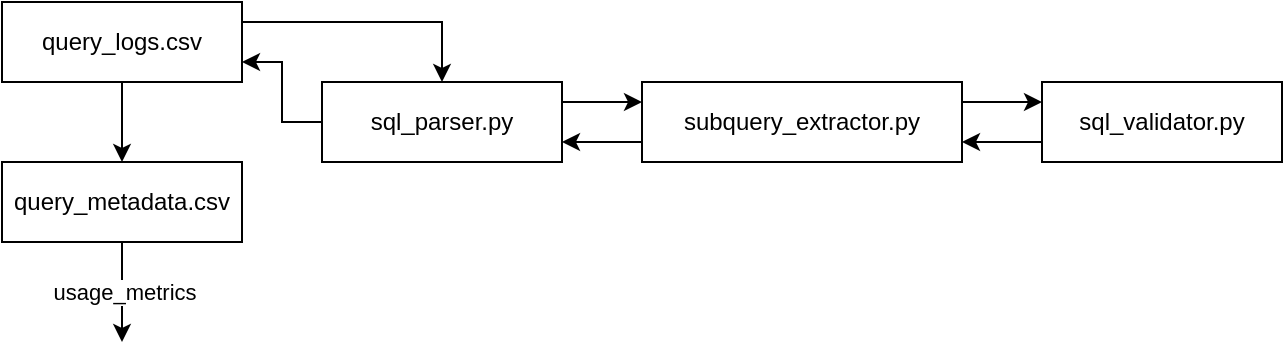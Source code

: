 <mxfile version="21.2.3" type="github">
  <diagram name="Page-1" id="D-pjelNsMatxVPMqzwZg">
    <mxGraphModel dx="954" dy="648" grid="1" gridSize="10" guides="1" tooltips="1" connect="1" arrows="1" fold="1" page="1" pageScale="1" pageWidth="827" pageHeight="1169" math="0" shadow="0">
      <root>
        <mxCell id="0" />
        <mxCell id="1" parent="0" />
        <mxCell id="i761eZ6f-i7EZocD_z5r-4" style="edgeStyle=orthogonalEdgeStyle;rounded=0;orthogonalLoop=1;jettySize=auto;html=1;exitX=1;exitY=0.25;exitDx=0;exitDy=0;entryX=0.5;entryY=0;entryDx=0;entryDy=0;" edge="1" parent="1" source="tZEQznz_9TnHyVrWlQg--1" target="tZEQznz_9TnHyVrWlQg--3">
          <mxGeometry relative="1" as="geometry" />
        </mxCell>
        <mxCell id="i761eZ6f-i7EZocD_z5r-10" style="edgeStyle=orthogonalEdgeStyle;rounded=0;orthogonalLoop=1;jettySize=auto;html=1;exitX=0.5;exitY=1;exitDx=0;exitDy=0;entryX=0.5;entryY=0;entryDx=0;entryDy=0;" edge="1" parent="1" source="tZEQznz_9TnHyVrWlQg--1" target="tZEQznz_9TnHyVrWlQg--2">
          <mxGeometry relative="1" as="geometry" />
        </mxCell>
        <mxCell id="tZEQznz_9TnHyVrWlQg--1" value="query_logs.csv" style="rounded=0;whiteSpace=wrap;html=1;" parent="1" vertex="1">
          <mxGeometry x="120" y="200" width="120" height="40" as="geometry" />
        </mxCell>
        <mxCell id="i761eZ6f-i7EZocD_z5r-11" value="usage_metrics" style="edgeStyle=orthogonalEdgeStyle;rounded=0;orthogonalLoop=1;jettySize=auto;html=1;exitX=0.5;exitY=1;exitDx=0;exitDy=0;" edge="1" parent="1" source="tZEQznz_9TnHyVrWlQg--2">
          <mxGeometry relative="1" as="geometry">
            <mxPoint x="180" y="370" as="targetPoint" />
          </mxGeometry>
        </mxCell>
        <mxCell id="tZEQznz_9TnHyVrWlQg--2" value="query_metadata.csv" style="rounded=0;whiteSpace=wrap;html=1;" parent="1" vertex="1">
          <mxGeometry x="120" y="280" width="120" height="40" as="geometry" />
        </mxCell>
        <mxCell id="i761eZ6f-i7EZocD_z5r-5" style="edgeStyle=orthogonalEdgeStyle;rounded=0;orthogonalLoop=1;jettySize=auto;html=1;entryX=1;entryY=0.75;entryDx=0;entryDy=0;" edge="1" parent="1" source="tZEQznz_9TnHyVrWlQg--3" target="tZEQznz_9TnHyVrWlQg--1">
          <mxGeometry relative="1" as="geometry" />
        </mxCell>
        <mxCell id="i761eZ6f-i7EZocD_z5r-6" style="edgeStyle=orthogonalEdgeStyle;rounded=0;orthogonalLoop=1;jettySize=auto;html=1;exitX=1;exitY=0.25;exitDx=0;exitDy=0;entryX=0;entryY=0.25;entryDx=0;entryDy=0;" edge="1" parent="1" source="tZEQznz_9TnHyVrWlQg--3" target="tZEQznz_9TnHyVrWlQg--4">
          <mxGeometry relative="1" as="geometry" />
        </mxCell>
        <mxCell id="tZEQznz_9TnHyVrWlQg--3" value="sql_parser.py" style="rounded=0;whiteSpace=wrap;html=1;" parent="1" vertex="1">
          <mxGeometry x="280" y="240" width="120" height="40" as="geometry" />
        </mxCell>
        <mxCell id="i761eZ6f-i7EZocD_z5r-7" style="edgeStyle=orthogonalEdgeStyle;rounded=0;orthogonalLoop=1;jettySize=auto;html=1;exitX=0;exitY=0.75;exitDx=0;exitDy=0;entryX=1;entryY=0.75;entryDx=0;entryDy=0;" edge="1" parent="1" source="tZEQznz_9TnHyVrWlQg--4" target="tZEQznz_9TnHyVrWlQg--3">
          <mxGeometry relative="1" as="geometry" />
        </mxCell>
        <mxCell id="i761eZ6f-i7EZocD_z5r-8" style="edgeStyle=orthogonalEdgeStyle;rounded=0;orthogonalLoop=1;jettySize=auto;html=1;exitX=1;exitY=0.25;exitDx=0;exitDy=0;entryX=0;entryY=0.25;entryDx=0;entryDy=0;" edge="1" parent="1" source="tZEQznz_9TnHyVrWlQg--4" target="tZEQznz_9TnHyVrWlQg--5">
          <mxGeometry relative="1" as="geometry" />
        </mxCell>
        <mxCell id="tZEQznz_9TnHyVrWlQg--4" value="subquery_extractor.py" style="rounded=0;whiteSpace=wrap;html=1;" parent="1" vertex="1">
          <mxGeometry x="440" y="240" width="160" height="40" as="geometry" />
        </mxCell>
        <mxCell id="i761eZ6f-i7EZocD_z5r-9" style="edgeStyle=orthogonalEdgeStyle;rounded=0;orthogonalLoop=1;jettySize=auto;html=1;exitX=0;exitY=0.75;exitDx=0;exitDy=0;entryX=1;entryY=0.75;entryDx=0;entryDy=0;" edge="1" parent="1" source="tZEQznz_9TnHyVrWlQg--5" target="tZEQznz_9TnHyVrWlQg--4">
          <mxGeometry relative="1" as="geometry" />
        </mxCell>
        <mxCell id="tZEQznz_9TnHyVrWlQg--5" value="sql_validator.py" style="rounded=0;whiteSpace=wrap;html=1;" parent="1" vertex="1">
          <mxGeometry x="640" y="240" width="120" height="40" as="geometry" />
        </mxCell>
        <mxCell id="i761eZ6f-i7EZocD_z5r-2" style="edgeStyle=orthogonalEdgeStyle;rounded=0;orthogonalLoop=1;jettySize=auto;html=1;exitX=0.5;exitY=1;exitDx=0;exitDy=0;" edge="1" parent="1" source="tZEQznz_9TnHyVrWlQg--5" target="tZEQznz_9TnHyVrWlQg--5">
          <mxGeometry relative="1" as="geometry" />
        </mxCell>
      </root>
    </mxGraphModel>
  </diagram>
</mxfile>
